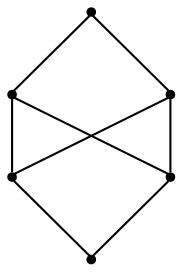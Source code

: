 graph G {
node [shape=point];
nodesep=1;
margin=0;

	E -- F;
	D -- F;

A -- B;
A -- C;
C -- D;
B -- D;
C -- E;
B -- E;

}